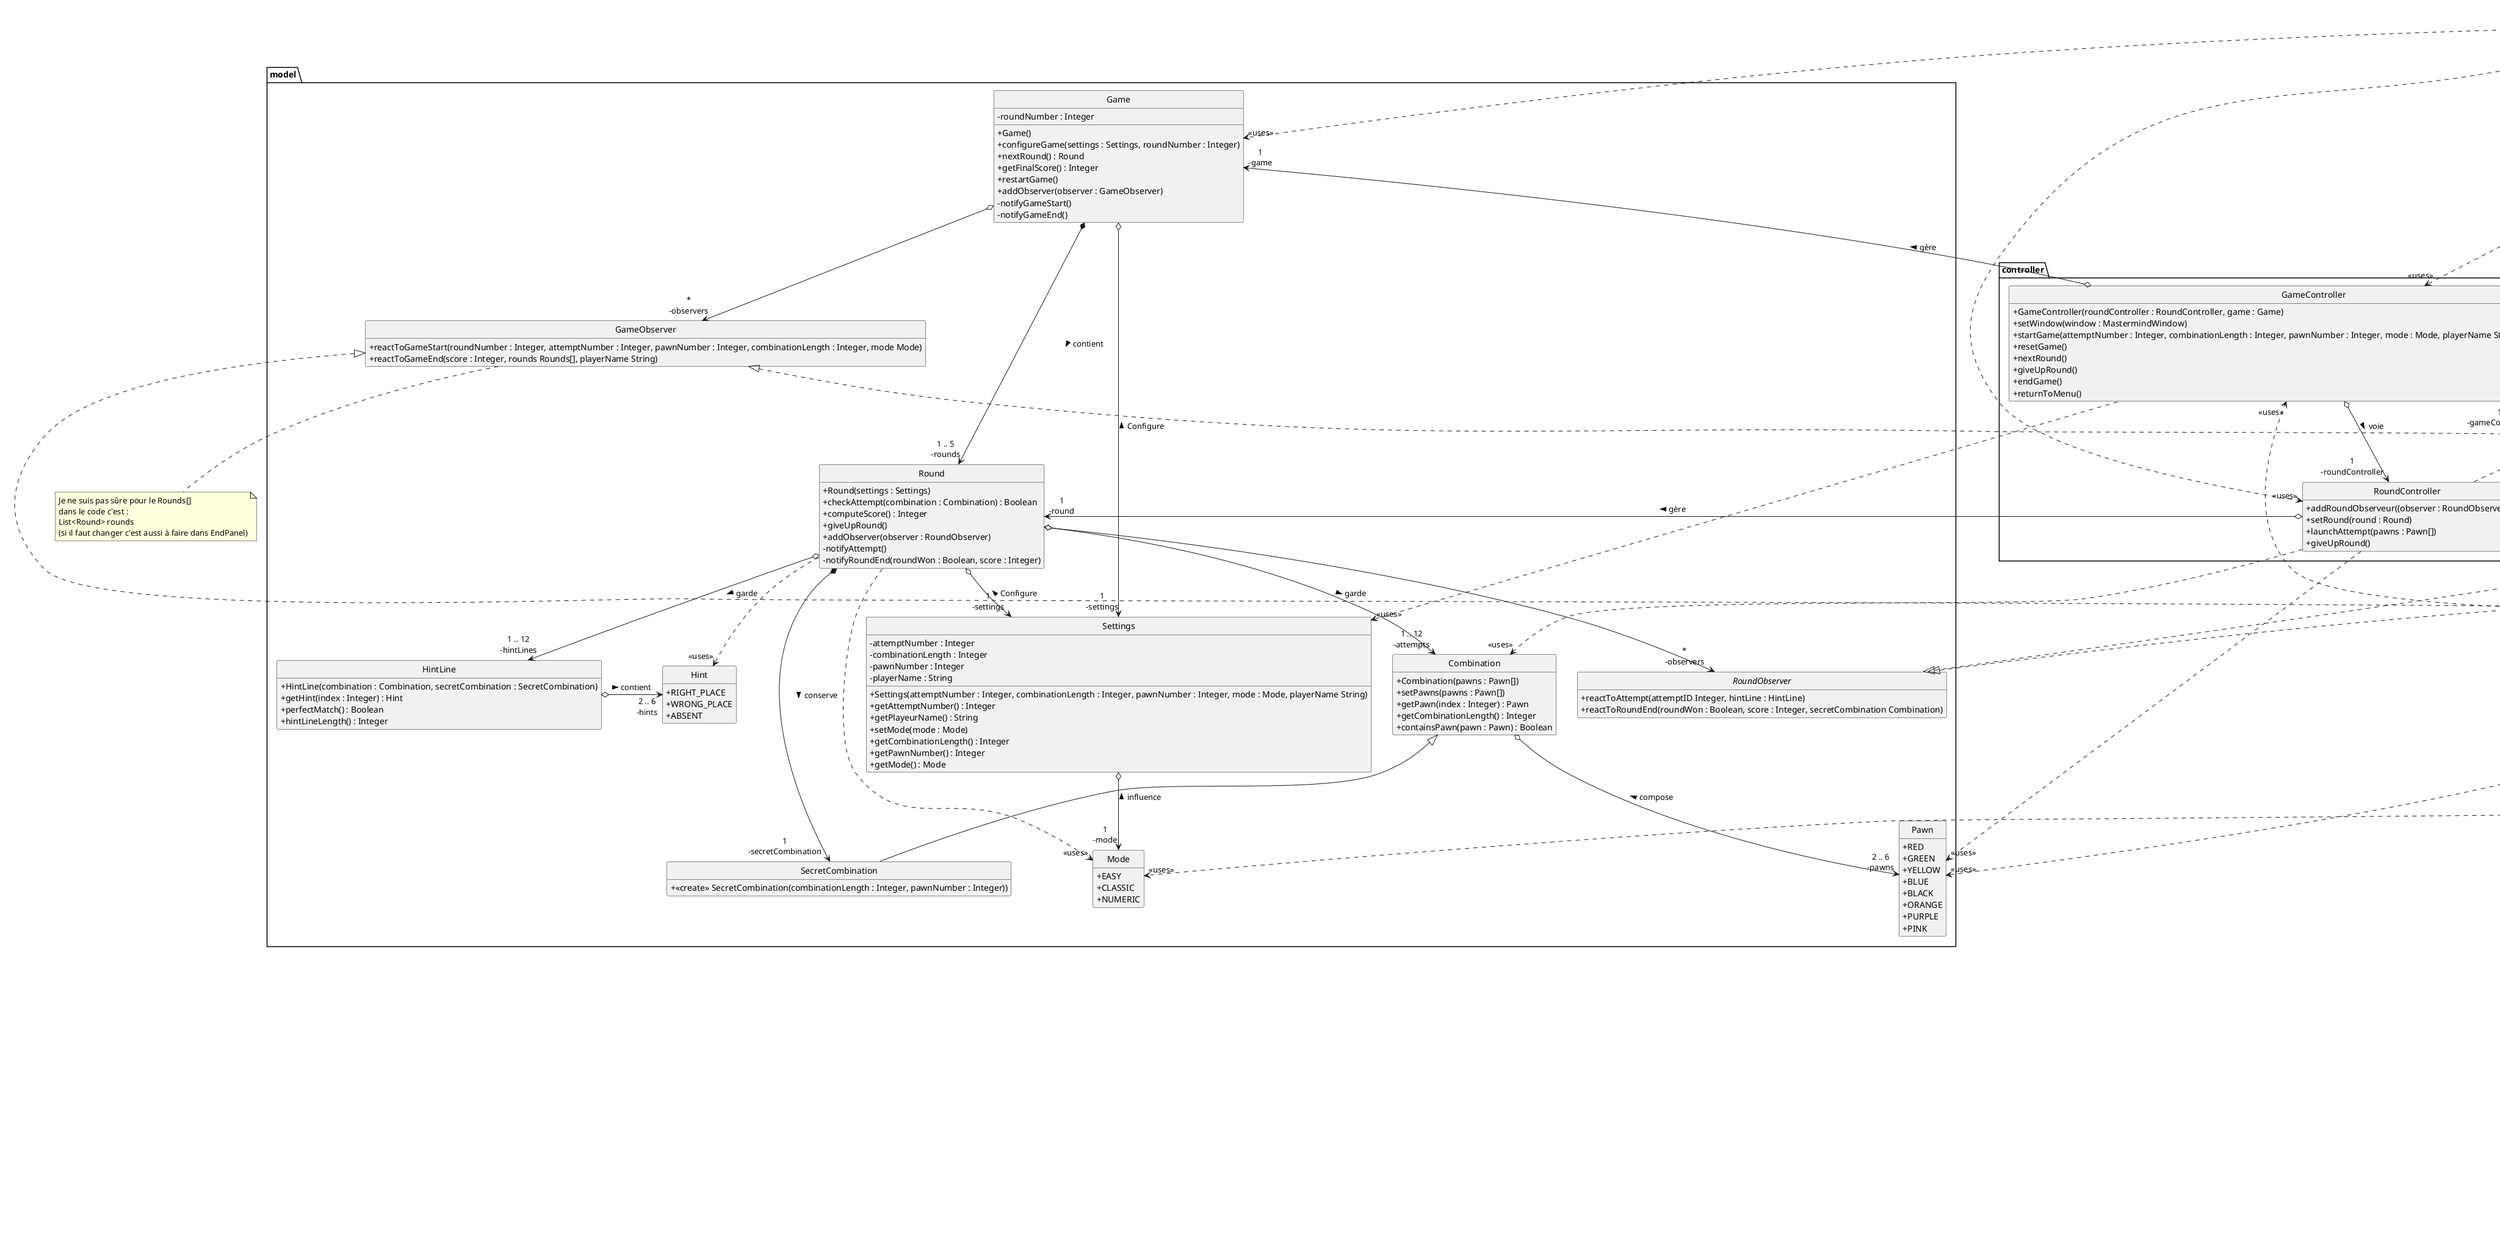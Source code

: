@startuml
skinparam style strictuml
skinparam classAttributeIconSize 0
hide enum methods
hide empty members

class MastermindApp {
    + {static} main(args : String[])
}

class controller.GameController {
    + GameController(roundController : RoundController, game : Game)
    + setWindow(window : MastermindWindow)
    + startGame(attemptNumber : Integer, combinationLength : Integer, pawnNumber : Integer, mode : Mode, playerName String, roundNumber Integer)
    + resetGame()
    + nextRound()
    + giveUpRound()
    + endGame()
    + returnToMenu()
}

class controller.RoundController {
    + addRoundObserveur((observer : RoundObserver)
    + setRound(round : Round)
    + launchAttempt(pawns : Pawn[])
    + giveUpRound()
}
note right{
Je ne suis pas sure du lien pour :
private ArrayList<RoundObserver> roundObservers
}

class model.Combination {
    + Combination(pawns : Pawn[])
    + setPawns(pawns : Pawn[])
    + getPawn(index : Integer) : Pawn
    + getCombinationLength() : Integer
    + containsPawn(pawn : Pawn) : Boolean
}

class model.Game {
    - roundNumber : Integer
    + Game()
    + configureGame(settings : Settings, roundNumber : Integer)
    + nextRound() : Round
    + getFinalScore() : Integer
    + restartGame()
    + addObserver(observer : GameObserver)
    - notifyGameStart()
    - notifyGameEnd()
}

class model.GameObserver {
    + reactToGameStart(roundNumber : Integer, attemptNumber : Integer, pawnNumber : Integer, combinationLength : Integer, mode Mode)
    + reactToGameEnd(score : Integer, rounds Rounds[], playerName String)
}
note bottom{
Je ne suis pas sûre pour le Rounds[]
dans le code c'est :
List<Round> rounds
(si il faut changer c'est aussi à faire dans EndPanel)
}

enum model.Hint {
    + RIGHT_PLACE
    + WRONG_PLACE
    + ABSENT
}

class model.HintLine {
    + HintLine(combination : Combination, secretCombination : SecretCombination)
    + getHint(index : Integer) : Hint
    + perfectMatch() : Boolean
    + hintLineLength() : Integer
}

enum model.Mode {
    + EASY
    + CLASSIC
    + NUMERIC
}

enum model.Pawn {
    + RED
    + GREEN
    + YELLOW
    + BLUE
    + BLACK
    + ORANGE
    + PURPLE
    + PINK
}

class model.Round {
    + Round(settings : Settings)
    + checkAttempt(combination : Combination) : Boolean
    + computeScore() : Integer
    + giveUpRound()
    + addObserver(observer : RoundObserver)
    - notifyAttempt()
    - notifyRoundEnd(roundWon : Boolean, score : Integer)
}

interface model.RoundObserver {
    + reactToAttempt(attemptID Integer, hintLine : HintLine)
    + reactToRoundEnd(roundWon : Boolean, score : Integer, secretCombination Combination)
}

class model.SecretCombination extends model.Combination{
    + <<create>> SecretCombination(combinationLength : Integer, pawnNumber : Integer))
}

class model.Settings {
    - attemptNumber : Integer
    - combinationLength : Integer
    - pawnNumber : Integer
    - playerName : String
    + Settings(attemptNumber : Integer, combinationLength : Integer, pawnNumber : Integer, mode : Mode, playerName String)
    + getAttemptNumber() : Integer
    + getPlayeurName() : String
    + setMode(mode : Mode)
    + getCombinationLength() : Integer
    + getPawnNumber() : Integer
    + getMode() : Mode
}

class view.MastermindWindow {
    + MastermindWindow(endPanel : EndPanel, gamePanel : GamePanel, startPanel : StartPanel)
    + showStartPanel()
    + showGamePanel()
    + showEndPanel()
    + getStartPanel() : StartPanel
    + getGamePanel() : GamePanel
    + getEndPanel() : EndPanel
}

class view.StartPanel {
    + StartPanel(gameController : GameController)
    + setSlider(slider Jslider)
    + getMode(indexCB : Integer) : Mode
}
note left{
je suis pas sûre pour le setSlider comme il à un Jslider en argument
}

class view.GamePanel implements model.RoundObserver, model.GameObserver{
    + GamePanel(roundController : RoundController, gameController : GameController)
    - resizeImage(image : ImageICon, height : Integer, width : Integer) : ImageICon
    + reactToAttempt(attemptId : Integer, hintLine : HintLine)
    + reactToRoundEnd(roundWon : Boolean, score : Integer, secretCombination, Combination)
    + reactToGameStart(roundNumber : Integer, attemptNumber : Integer, pawnNumber : Integer, combinationLength : Integer, mode : Mode)
    + reactToGameEnd(score : Integer, rounds Round[], playeurName : String)
}

class view.EndPanel implements model.GameObserver, model.RoundObserver {
    + EndPanel(gameController : GameController)
    - resizeImage(image : ImageICon, height : Integer, width : Integer) : ImageICon
    + reactToGameStart(roundNumber : Integer, attemptNumber : Integer, pawnNumber : Integer, combinationLength : Integer, mode : Mode)
    + reactToGameEnd(score : Integer, rounds : Rounds[], playeurName : String)
    + reactToAttempt(attemptId : Integer, hintLine : HintLine)
    + reactToRoundEnd(roundWon : Boolean, score : Integer, secretCombination : Combination)
}

class view.GameBoard {
    - selectedColor : Color
    - inactiveColor : Color
    - defaultColor : Color
    - currentAttempt : Integer
    + GameBoard(combinationLength : Integerattempt, attemptNumber : Integer, pawnNumber : Integer)
    + setUpPalette(palette : CombinationBox)
    + prepareAttempt(attemptId : Integer)
    + setHints(hintsId : Integer, colors : Color[])
    + getCombination() : Pawn[]
    + getColor() : Color[]
    + resetBoard()

}

class view.RecapRound{
    + RecapRound(roundId : Integer, colors : Color[], score : Integer, victory : Boolean)
}

class view.Circle {
    - color : Color
    - diameter : Integer
    + Circle(diameter : Integer, color : Color)
    + setColor(color : Color)
    + getColor() : Color
}
note bottom{
Alors est-ce que l'on met la méthode dans la méthode ?
du type dans Circle on a une méthode paintBorder ou encore getBorderInsets et autre...
et je suppose que l'on ne mais pas la méthode paintComponent qui est @Override de Jpanel
}

abstract class view.HintBox {
    {static} + defaultColor : Color
    {abstract} + setHintsColor(colors : Color[])
}

class view.NumericHintBox extends view.HintBox {
    - rightPlacedColor : Color
    - wrongPlacedColor : Color
    + NumericHintBox(rightPlacedColor : Color, wrongPlacedColor : Color)
    + setHintsColors(colors : Color[])
}

class view.ClassicHintBox extends view.HintBox {
    + ClassicHintBox(combinationLenght : Integer)
    + setHintsColors(colors : Color[])
}

class view.EasyHintBox extends view.HintBox {
    + EasyHintBox(combinationLenght : Integer)
}

class view.CombinationBox {
    + CombinationBox(combinationLenght : Integer, defaultColor : Color)
    + CombinationBox(colors : Color[])
    + setPawnColor(n : Integer, color : Color)
    + setClickEvent(mouseAdapteur : MouseAdapteur)
    + unsetClickEvent()
}
note bottom{
J'ai mis setClickEvent et unsetClickEvent car il ne sont pas Override
mais pour setEnable comme il est Override je l'ai pas mis mais je ne suis pas sûre à 100%
}

interface view.HintDisplayMode {
    + convertHintLine(hintLine : HintLine) : Color[]
}

class view.ClassicMode implements view.HintDisplayMode {
    + convertHintLine(hintLine : HintLine) : Color[]
}

class view.EasyMode implements view.HintDisplayMode {
    + convertHintLine(hintLine : HintLine) : Color[]
}

MastermindApp ..> "<<uses>>" view.MastermindWindow
MastermindApp ..> "<<uses>>" view.EndPanel
MastermindApp ..> "<<uses>>" view.StartPanel
MastermindApp ..> "<<uses>>" view.GamePanel
MastermindApp ..> "<<uses>>" model.Game
MastermindApp ..> "<<uses>>" controller.GameController
MastermindApp ..> "<<uses>>" controller.RoundController

controller.GameController ..> "<<uses>>" model.Settings
controller.GameController o--> "1\n-roundController" controller.RoundController : voie >
controller.GameController o--> "1\n-window" view.MastermindWindow : dirige >
controller.GameController o-> "1\n-game" model.Game : gère >
controller.RoundController o-> "1\n-round" model.Round : gère >
controller.RoundController ..> "<<uses>>" model.Combination
controller.RoundController ..> "<<uses>>" model.Pawn

model.Game o--> "1\n-settings" model.Settings : Configure <
model.Game *---> "1 .. 5\n-rounds" model.Round : contient >
model.Game o--> "*\n-observers" model.GameObserver
model.Round o--> "1\n-settings" model.Settings : Configure <
model.Round *--> "1\n-secretCombination" model.SecretCombination : conserve >
model.Round o--> "1 .. 12\n-attempts" model.Combination : garde >
model.Round o--> "1 .. 12\n-hintLines" model.HintLine : > garde
model.Round ..> "<<uses>>" model.Hint
model.Round ..> "<<uses>>" model.Mode
model.Round o--> "*\n-observers" model.RoundObserver
model.Settings o--> "1\n-mode" model.Mode : influence <
model.HintLine o-> "2 .. 6\n-hints" model.Hint : contient >
model.Combination o--> "2 .. 6\n-pawns" model.Pawn : compose <

view.MastermindWindow o-> "1\n-gamePanel" view.GamePanel : contient >
view.MastermindWindow o-> "1\n-startPanel" view.StartPanel : contient >
view.MastermindWindow o--> "1\n-endPanel" view.EndPanel : contient >
view.StartPanel ..> "<<uses>>" model.Mode
view.EndPanel ..> "<<uses>>" view.RecapRound
view.EndPanel ..> "<<uses>>" controller.GameController
note right{
On doit aussi mettre un uses avec rounds ? car on à List<Round> rounds à un moment ?
}
view.GamePanel o--> "1\n-displayer" view.HintDisplayMode : utilise >
view.GamePanel o--> "1\n-gameBoard" view.GameBoard : utilise >
view.GamePanel o--> "1\n-gameControlleur" controller.GameController : utilise >
view.GamePanel ..> "<<uses>>" controller.RoundController
view.GameBoard ..> "<<uses>>" view.Circle
view.GameBoard ..> "<<uses>>" model.Pawn
view.GameBoard *--> "*\n-attempts" CombinationBox
view.GameBoard *--> "*\n-hints" HintBox
view.ClassicHintBox ..> "uses" view.Circle

@enduml
